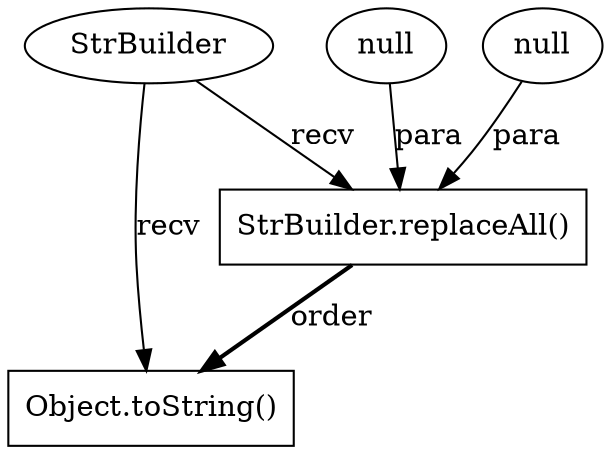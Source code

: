 digraph "AUG" {

  1 [ label="StrBuilder.replaceAll()" shape="box" ];
  2 [ label="null" shape="ellipse" ];
  3 [ label="StrBuilder" shape="ellipse" ];
  4 [ label="Object.toString()" shape="box" ];
  5 [ label="null" shape="ellipse" ];
  3 -> 1 [ label="recv" style="solid" ];
  5 -> 1 [ label="para" style="solid" ];
  2 -> 1 [ label="para" style="solid" ];
  3 -> 4 [ label="recv" style="solid" ];
  1 -> 4 [ label="order" style="bold" ];
}
